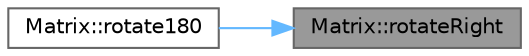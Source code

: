 digraph "Matrix::rotateRight"
{
 // INTERACTIVE_SVG=YES
 // LATEX_PDF_SIZE
  bgcolor="transparent";
  edge [fontname=Helvetica,fontsize=10,labelfontname=Helvetica,labelfontsize=10];
  node [fontname=Helvetica,fontsize=10,shape=box,height=0.2,width=0.4];
  rankdir="RL";
  Node1 [id="Node000001",label="Matrix::rotateRight",height=0.2,width=0.4,color="gray40", fillcolor="grey60", style="filled", fontcolor="black",tooltip="Rotates the matrix 90 degrees to the right."];
  Node1 -> Node2 [id="edge1_Node000001_Node000002",dir="back",color="steelblue1",style="solid",tooltip=" "];
  Node2 [id="Node000002",label="Matrix::rotate180",height=0.2,width=0.4,color="grey40", fillcolor="white", style="filled",URL="$class_matrix.html#a092e7a1b77ea6044b1b442549bea5710",tooltip="Rotates the matrix 180 degrees."];
}
